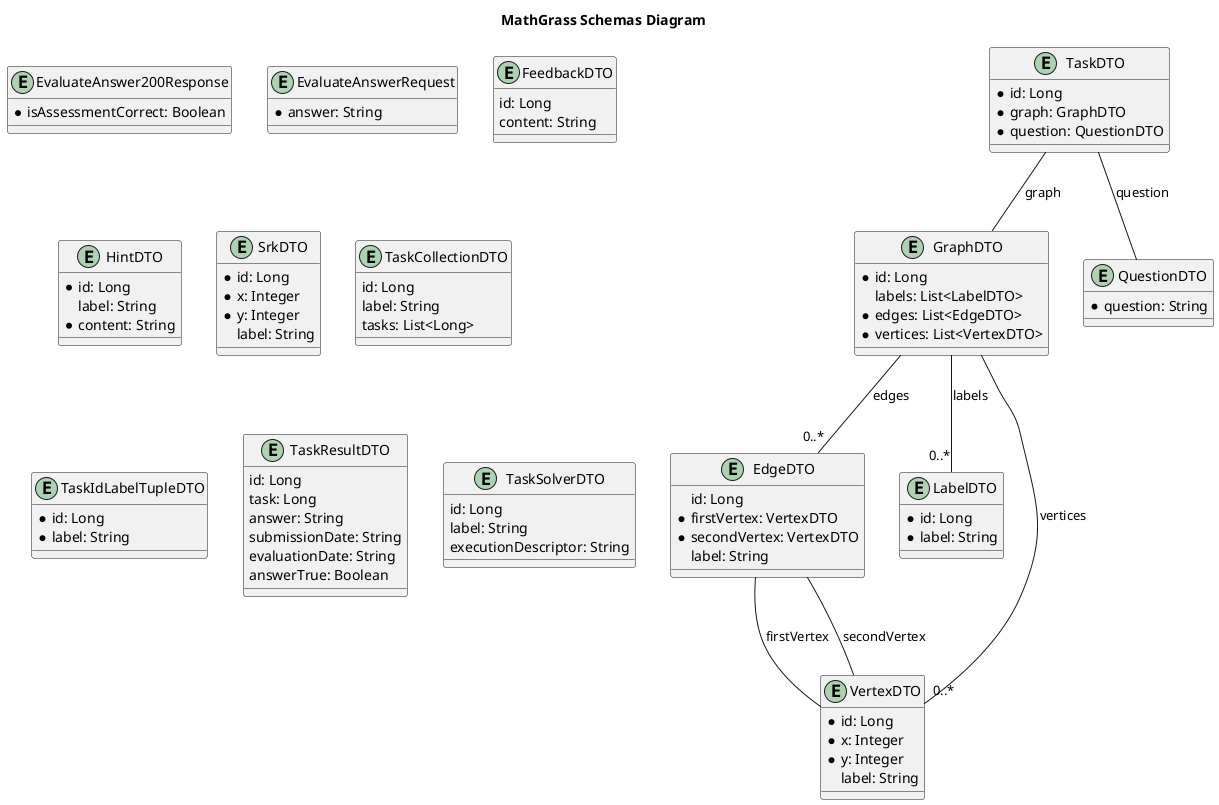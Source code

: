 @startuml

title MathGrass Schemas Diagram

entity EdgeDTO {
    id: Long
    * firstVertex: VertexDTO
    * secondVertex: VertexDTO
    label: String
}

entity EvaluateAnswer200Response {
    * isAssessmentCorrect: Boolean
}

entity EvaluateAnswerRequest {
    * answer: String
}

entity FeedbackDTO {
    id: Long
    content: String
}

entity GraphDTO {
    * id: Long
    labels: List<LabelDTO>
    * edges: List<EdgeDTO>
    * vertices: List<VertexDTO>
}

entity HintDTO {
    * id: Long
    label: String
    * content: String
}

entity LabelDTO {
    * id: Long
    * label: String
}

entity QuestionDTO {
    * question: String
}

entity SrkDTO {
    * id: Long
    * x: Integer
    * y: Integer
    label: String
}

entity TaskCollectionDTO {
    id: Long
    label: String
    tasks: List<Long>
}

entity TaskDTO {
    * id: Long
    * graph: GraphDTO
    * question: QuestionDTO
}

entity TaskIdLabelTupleDTO {
    * id: Long
    * label: String
}

entity TaskResultDTO {
    id: Long
    task: Long
    answer: String
    submissionDate: String
    evaluationDate: String
    answerTrue: Boolean
}

entity TaskSolverDTO {
    id: Long
    label: String
    executionDescriptor: String
}

entity VertexDTO {
    * id: Long
    * x: Integer
    * y: Integer
    label: String
}


GraphDTO -- "0..*" LabelDTO : labels
GraphDTO -- "0..*" EdgeDTO : edges
GraphDTO -- "0..*" VertexDTO : vertices
TaskDTO -- GraphDTO : graph
TaskDTO -- QuestionDTO : question
EdgeDTO -- VertexDTO : firstVertex
EdgeDTO -- VertexDTO : secondVertex

@enduml